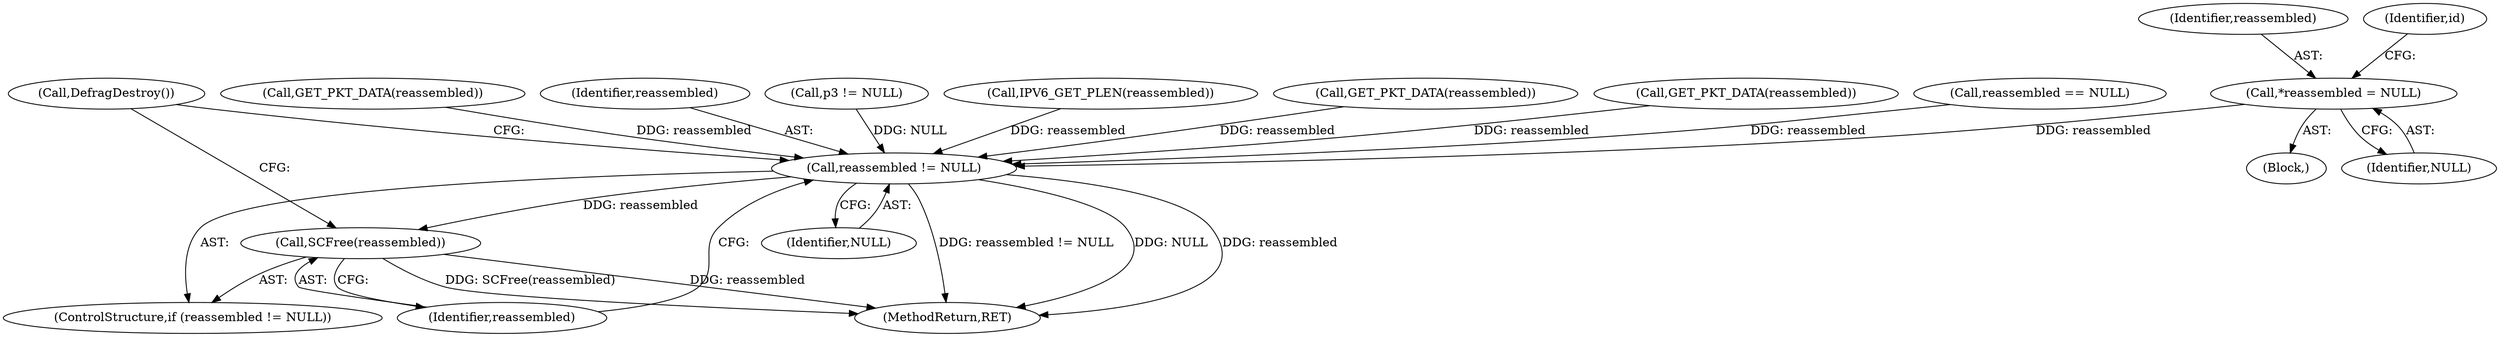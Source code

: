 digraph "0_suricata_4a04f814b15762eb446a5ead4d69d021512df6f8_15@pointer" {
"1000119" [label="(Call,*reassembled = NULL)"];
"1000293" [label="(Call,reassembled != NULL)"];
"1000296" [label="(Call,SCFree(reassembled))"];
"1000294" [label="(Identifier,reassembled)"];
"1000293" [label="(Call,reassembled != NULL)"];
"1000301" [label="(MethodReturn,RET)"];
"1000105" [label="(Block,)"];
"1000292" [label="(ControlStructure,if (reassembled != NULL))"];
"1000298" [label="(Call,DefragDestroy())"];
"1000120" [label="(Identifier,reassembled)"];
"1000296" [label="(Call,SCFree(reassembled))"];
"1000287" [label="(Call,p3 != NULL)"];
"1000206" [label="(Call,IPV6_GET_PLEN(reassembled))"];
"1000295" [label="(Identifier,NULL)"];
"1000245" [label="(Call,GET_PKT_DATA(reassembled))"];
"1000119" [label="(Call,*reassembled = NULL)"];
"1000225" [label="(Call,GET_PKT_DATA(reassembled))"];
"1000124" [label="(Identifier,id)"];
"1000121" [label="(Identifier,NULL)"];
"1000200" [label="(Call,reassembled == NULL)"];
"1000297" [label="(Identifier,reassembled)"];
"1000265" [label="(Call,GET_PKT_DATA(reassembled))"];
"1000119" -> "1000105"  [label="AST: "];
"1000119" -> "1000121"  [label="CFG: "];
"1000120" -> "1000119"  [label="AST: "];
"1000121" -> "1000119"  [label="AST: "];
"1000124" -> "1000119"  [label="CFG: "];
"1000119" -> "1000293"  [label="DDG: reassembled"];
"1000293" -> "1000292"  [label="AST: "];
"1000293" -> "1000295"  [label="CFG: "];
"1000294" -> "1000293"  [label="AST: "];
"1000295" -> "1000293"  [label="AST: "];
"1000297" -> "1000293"  [label="CFG: "];
"1000298" -> "1000293"  [label="CFG: "];
"1000293" -> "1000301"  [label="DDG: NULL"];
"1000293" -> "1000301"  [label="DDG: reassembled"];
"1000293" -> "1000301"  [label="DDG: reassembled != NULL"];
"1000200" -> "1000293"  [label="DDG: reassembled"];
"1000225" -> "1000293"  [label="DDG: reassembled"];
"1000245" -> "1000293"  [label="DDG: reassembled"];
"1000206" -> "1000293"  [label="DDG: reassembled"];
"1000265" -> "1000293"  [label="DDG: reassembled"];
"1000287" -> "1000293"  [label="DDG: NULL"];
"1000293" -> "1000296"  [label="DDG: reassembled"];
"1000296" -> "1000292"  [label="AST: "];
"1000296" -> "1000297"  [label="CFG: "];
"1000297" -> "1000296"  [label="AST: "];
"1000298" -> "1000296"  [label="CFG: "];
"1000296" -> "1000301"  [label="DDG: reassembled"];
"1000296" -> "1000301"  [label="DDG: SCFree(reassembled)"];
}
